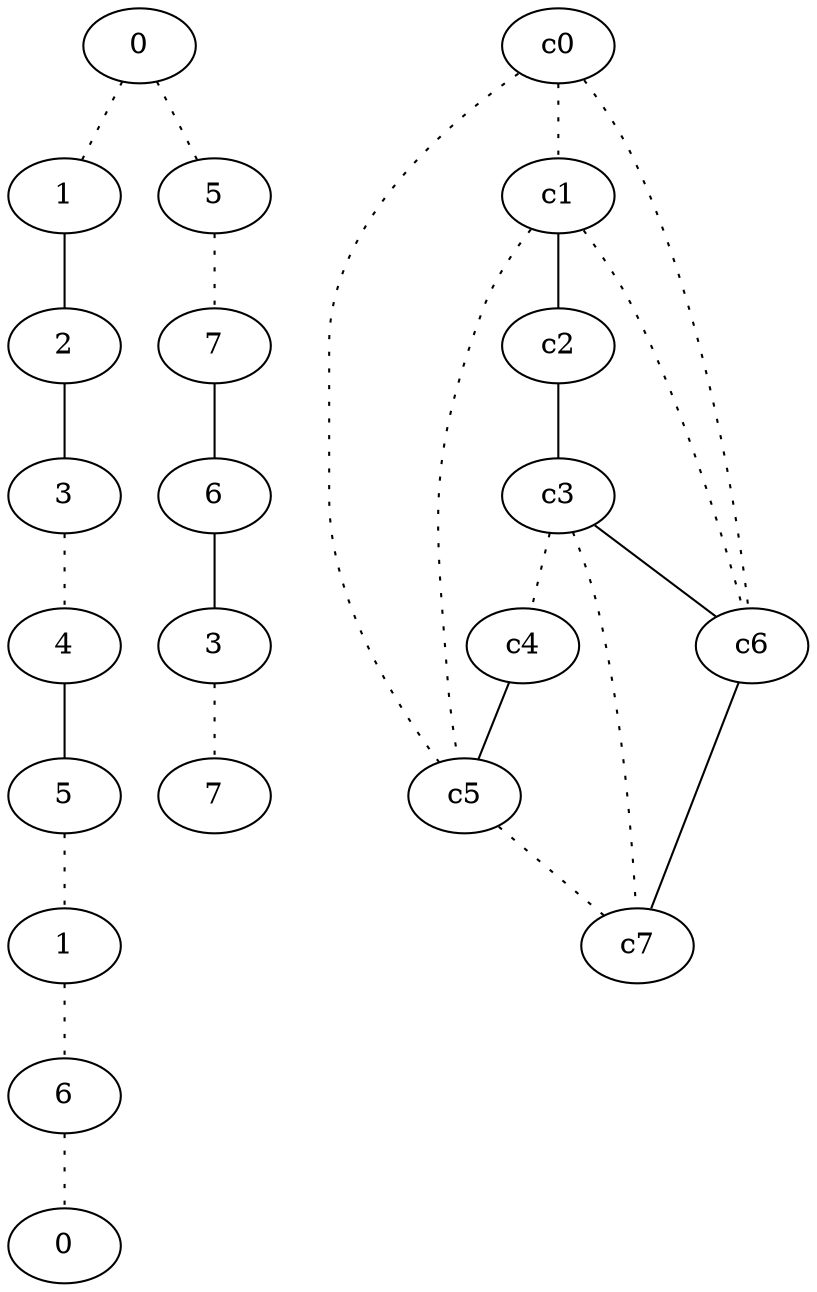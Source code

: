 graph {
a0[label=0];
a1[label=1];
a2[label=2];
a3[label=3];
a4[label=4];
a5[label=5];
a6[label=1];
a7[label=6];
a8[label=0];
a9[label=5];
a10[label=7];
a11[label=6];
a12[label=3];
a13[label=7];
a0 -- a1 [style=dotted];
a0 -- a9 [style=dotted];
a1 -- a2;
a2 -- a3;
a3 -- a4 [style=dotted];
a4 -- a5;
a5 -- a6 [style=dotted];
a6 -- a7 [style=dotted];
a7 -- a8 [style=dotted];
a9 -- a10 [style=dotted];
a10 -- a11;
a11 -- a12;
a12 -- a13 [style=dotted];
c0 -- c1 [style=dotted];
c0 -- c5 [style=dotted];
c0 -- c6 [style=dotted];
c1 -- c2;
c1 -- c5 [style=dotted];
c1 -- c6 [style=dotted];
c2 -- c3;
c3 -- c4 [style=dotted];
c3 -- c6;
c3 -- c7 [style=dotted];
c4 -- c5;
c5 -- c7 [style=dotted];
c6 -- c7;
}
